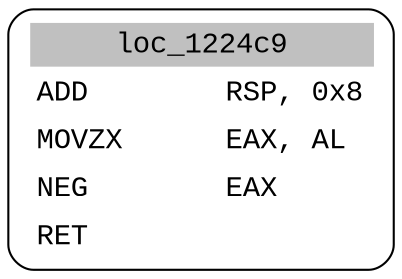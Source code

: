 digraph asm_graph {
1941 [
shape="Mrecord" fontname="Courier New"label =<<table border="0" cellborder="0" cellpadding="3"><tr><td align="center" colspan="2" bgcolor="grey">loc_1224c9</td></tr><tr><td align="left">ADD        RSP, 0x8</td></tr><tr><td align="left">MOVZX      EAX, AL</td></tr><tr><td align="left">NEG        EAX</td></tr><tr><td align="left">RET        </td></tr></table>> ];
}